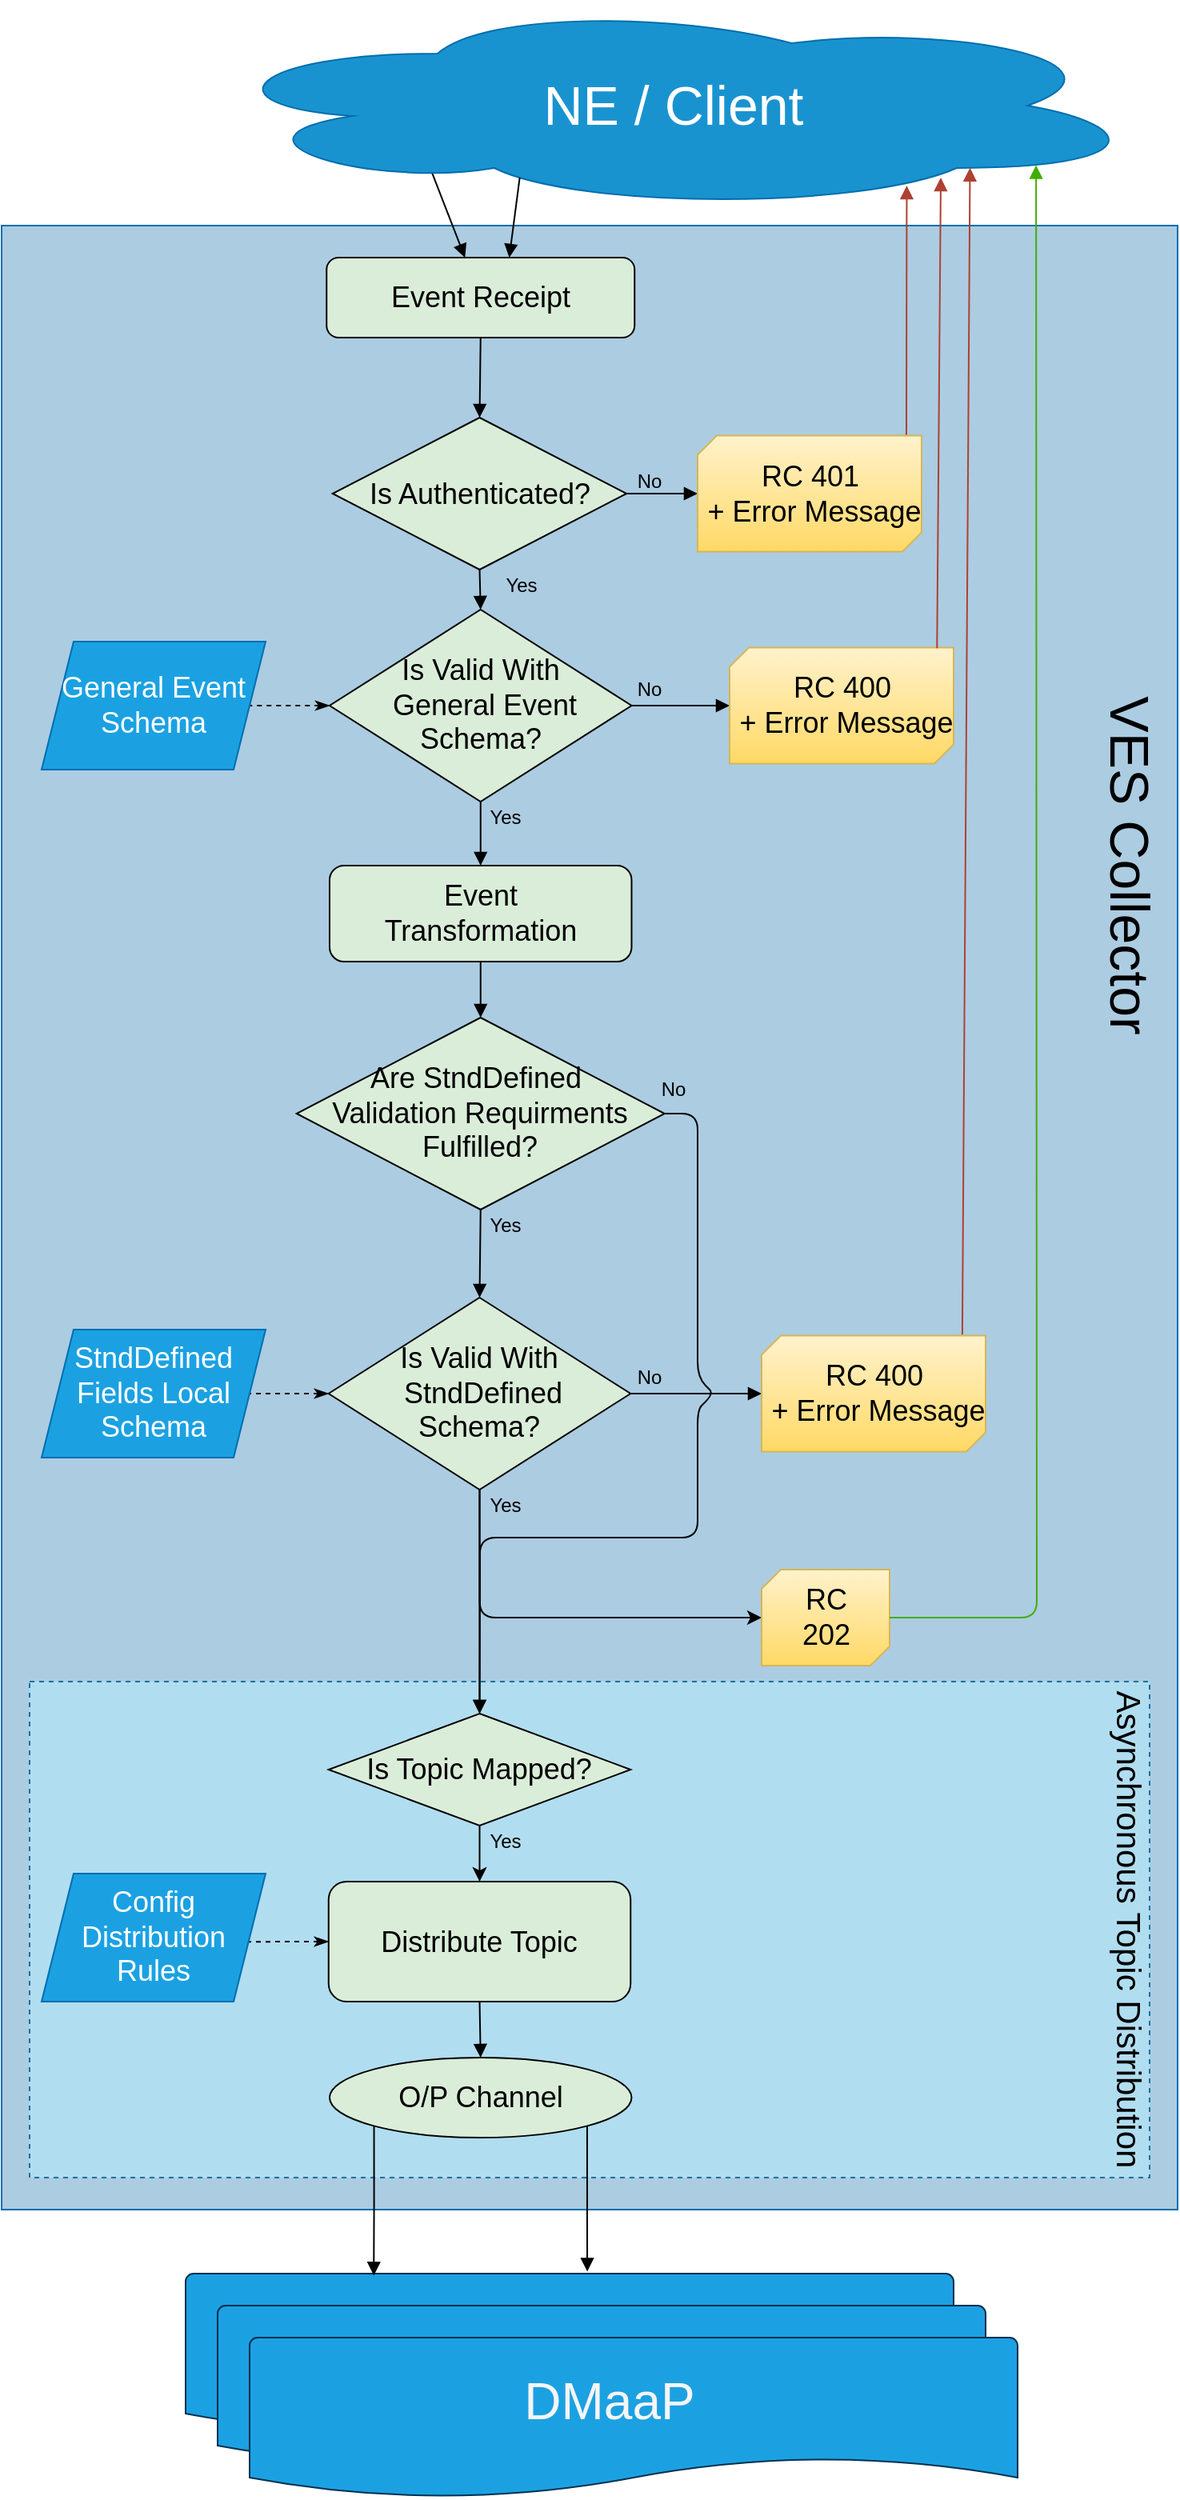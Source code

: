 <mxfile version="13.6.6" type="device"><diagram id="vMUO8L_1uB_JH7kcPZuJ" name="Page-1"><mxGraphModel dx="981" dy="506" grid="1" gridSize="10" guides="1" tooltips="1" connect="1" arrows="1" fold="1" page="1" pageScale="1" pageWidth="850" pageHeight="1100" math="0" shadow="0"><root><mxCell id="0"/><mxCell id="1" parent="0"/><mxCell id="96e1CSNELmbKJ8G_J5Kl-3" value="" style="rounded=0;whiteSpace=wrap;html=1;fontFamily=Helvetica;fontSize=12;fontColor=#ffffff;align=left;strokeColor=#006EAF;fillColor=#ACCCE2;" parent="1" vertex="1"><mxGeometry x="65" y="150" width="735" height="1240" as="geometry"/></mxCell><mxCell id="96e1CSNELmbKJ8G_J5Kl-4" value="&lt;font style=&quot;font-size: 34px&quot;&gt;VES Collector&lt;/font&gt;" style="text;html=1;strokeColor=none;fillColor=none;align=center;verticalAlign=middle;whiteSpace=wrap;rounded=0;rotation=90;" parent="1" vertex="1"><mxGeometry x="660" y="530" width="220" height="40" as="geometry"/></mxCell><mxCell id="96e1CSNELmbKJ8G_J5Kl-5" value="&lt;font style=&quot;font-size: 18px;&quot;&gt;Event Receipt&lt;/font&gt;" style="rounded=1;whiteSpace=wrap;html=1;fontFamily=Helvetica;fontSize=18;fontColor=#000000;align=center;strokeColor=#000000;fillColor=#DAEDD9;" parent="1" vertex="1"><mxGeometry x="268.12" y="170" width="192.5" height="50" as="geometry"/></mxCell><mxCell id="96e1CSNELmbKJ8G_J5Kl-37" style="edgeStyle=orthogonalEdgeStyle;rounded=0;orthogonalLoop=1;jettySize=auto;html=1;exitX=0.5;exitY=1;exitDx=0;exitDy=0;entryX=0.5;entryY=0;entryDx=0;entryDy=0;endArrow=block;endFill=1;fontSize=18;" parent="1" source="96e1CSNELmbKJ8G_J5Kl-6" target="96e1CSNELmbKJ8G_J5Kl-9" edge="1"><mxGeometry relative="1" as="geometry"/></mxCell><mxCell id="96e1CSNELmbKJ8G_J5Kl-43" style="edgeStyle=orthogonalEdgeStyle;rounded=0;orthogonalLoop=1;jettySize=auto;html=1;exitX=1;exitY=0.5;exitDx=0;exitDy=0;entryX=0;entryY=0.5;entryDx=0;entryDy=0;entryPerimeter=0;endArrow=block;endFill=1;fontSize=18;" parent="1" source="96e1CSNELmbKJ8G_J5Kl-6" edge="1"><mxGeometry relative="1" as="geometry"><mxPoint x="500" y="317.5" as="targetPoint"/></mxGeometry></mxCell><mxCell id="96e1CSNELmbKJ8G_J5Kl-6" value="&lt;font style=&quot;font-size: 18px&quot;&gt;Is Authenticated?&lt;/font&gt;" style="rhombus;whiteSpace=wrap;html=1;fillColor=#DAEDD9;fontSize=18;" parent="1" vertex="1"><mxGeometry x="271.88" y="270" width="183.75" height="95" as="geometry"/></mxCell><mxCell id="96e1CSNELmbKJ8G_J5Kl-38" style="edgeStyle=orthogonalEdgeStyle;rounded=0;orthogonalLoop=1;jettySize=auto;html=1;exitX=0.5;exitY=1;exitDx=0;exitDy=0;entryX=0.5;entryY=0;entryDx=0;entryDy=0;endArrow=block;endFill=1;fontSize=18;" parent="1" source="96e1CSNELmbKJ8G_J5Kl-9" target="96e1CSNELmbKJ8G_J5Kl-20" edge="1"><mxGeometry relative="1" as="geometry"/></mxCell><mxCell id="96e1CSNELmbKJ8G_J5Kl-40" style="edgeStyle=orthogonalEdgeStyle;rounded=0;orthogonalLoop=1;jettySize=auto;html=1;exitX=0;exitY=0.5;exitDx=0;exitDy=0;entryX=1;entryY=0.5;entryDx=0;entryDy=0;endArrow=none;endFill=0;fontSize=18;dashed=1;startArrow=classicThin;startFill=1;" parent="1" source="96e1CSNELmbKJ8G_J5Kl-9" target="96e1CSNELmbKJ8G_J5Kl-16" edge="1"><mxGeometry relative="1" as="geometry"/></mxCell><mxCell id="96e1CSNELmbKJ8G_J5Kl-44" style="edgeStyle=orthogonalEdgeStyle;rounded=0;orthogonalLoop=1;jettySize=auto;html=1;exitX=1;exitY=0.5;exitDx=0;exitDy=0;entryX=0;entryY=0.5;entryDx=0;entryDy=0;entryPerimeter=0;endArrow=block;endFill=1;fontSize=18;" parent="1" source="96e1CSNELmbKJ8G_J5Kl-9" edge="1"><mxGeometry relative="1" as="geometry"><mxPoint x="520" y="450" as="targetPoint"/></mxGeometry></mxCell><mxCell id="96e1CSNELmbKJ8G_J5Kl-9" value="Is Valid With&lt;br&gt;&amp;nbsp;General Event&lt;br&gt;Schema?" style="rhombus;whiteSpace=wrap;html=1;fillColor=#DAEDD9;fontSize=18;" parent="1" vertex="1"><mxGeometry x="270" y="390" width="188.74" height="120" as="geometry"/></mxCell><mxCell id="96e1CSNELmbKJ8G_J5Kl-16" value="General Event Schema" style="shape=parallelogram;perimeter=parallelogramPerimeter;whiteSpace=wrap;html=1;fixedSize=1;fillColor=#1ba1e2;fontSize=18;strokeColor=#006EAF;fontColor=#ffffff;" parent="1" vertex="1"><mxGeometry x="90" y="410" width="140" height="80" as="geometry"/></mxCell><mxCell id="96e1CSNELmbKJ8G_J5Kl-39" style="edgeStyle=orthogonalEdgeStyle;rounded=0;orthogonalLoop=1;jettySize=auto;html=1;exitX=0.5;exitY=1;exitDx=0;exitDy=0;entryX=0.5;entryY=0;entryDx=0;entryDy=0;endArrow=block;endFill=1;fontSize=18;" parent="1" source="96e1CSNELmbKJ8G_J5Kl-20" target="H4DT108jTsMPoyHfS6KQ-10" edge="1"><mxGeometry relative="1" as="geometry"/></mxCell><mxCell id="96e1CSNELmbKJ8G_J5Kl-20" value="Event&lt;br&gt;Transformation" style="rounded=1;whiteSpace=wrap;html=1;fontFamily=Helvetica;fontSize=18;fontColor=#000000;align=center;strokeColor=#000000;fillColor=#DAEDD9;" parent="1" vertex="1"><mxGeometry x="270" y="550" width="188.74" height="60" as="geometry"/></mxCell><mxCell id="96e1CSNELmbKJ8G_J5Kl-42" style="edgeStyle=orthogonalEdgeStyle;rounded=0;orthogonalLoop=1;jettySize=auto;html=1;exitX=0;exitY=0.5;exitDx=0;exitDy=0;entryX=1;entryY=0.5;entryDx=0;entryDy=0;endArrow=none;endFill=0;fontSize=18;dashed=1;startArrow=classicThin;startFill=1;" parent="1" source="96e1CSNELmbKJ8G_J5Kl-22" target="96e1CSNELmbKJ8G_J5Kl-24" edge="1"><mxGeometry relative="1" as="geometry"/></mxCell><mxCell id="96e1CSNELmbKJ8G_J5Kl-46" style="edgeStyle=orthogonalEdgeStyle;rounded=0;orthogonalLoop=1;jettySize=auto;html=1;exitX=1;exitY=0.5;exitDx=0;exitDy=0;entryX=0;entryY=0.5;entryDx=0;entryDy=0;entryPerimeter=0;endArrow=block;endFill=1;fontSize=18;" parent="1" source="96e1CSNELmbKJ8G_J5Kl-22" edge="1"><mxGeometry relative="1" as="geometry"><mxPoint x="540" y="880" as="targetPoint"/></mxGeometry></mxCell><mxCell id="Hem029nruw4OFJo3yozP-3" style="edgeStyle=orthogonalEdgeStyle;rounded=1;orthogonalLoop=1;jettySize=auto;html=1;exitX=0.5;exitY=1;exitDx=0;exitDy=0;entryX=0;entryY=0.5;entryDx=0;entryDy=0;entryPerimeter=0;" parent="1" source="96e1CSNELmbKJ8G_J5Kl-22" target="96e1CSNELmbKJ8G_J5Kl-30" edge="1"><mxGeometry relative="1" as="geometry"><Array as="points"><mxPoint x="364" y="1020"/></Array></mxGeometry></mxCell><mxCell id="96e1CSNELmbKJ8G_J5Kl-22" value="Is Valid With&lt;br&gt;&amp;nbsp;StndDefined &lt;br&gt;Schema?" style="rhombus;whiteSpace=wrap;html=1;fillColor=#DAEDD9;fontSize=18;" parent="1" vertex="1"><mxGeometry x="269.38" y="820" width="188.74" height="120" as="geometry"/></mxCell><mxCell id="96e1CSNELmbKJ8G_J5Kl-24" value="StndDefined&lt;br&gt;Fields Local&lt;br&gt;Schema" style="shape=parallelogram;perimeter=parallelogramPerimeter;whiteSpace=wrap;html=1;fixedSize=1;fillColor=#1ba1e2;fontSize=18;strokeColor=#006EAF;fontColor=#ffffff;" parent="1" vertex="1"><mxGeometry x="90" y="840" width="140" height="80" as="geometry"/></mxCell><mxCell id="96e1CSNELmbKJ8G_J5Kl-25" value="" style="rounded=0;whiteSpace=wrap;html=1;dashed=1;fontFamily=Helvetica;fontSize=18;fontColor=#000000;align=center;strokeColor=#10739e;fillColor=#b1ddf0;" parent="1" vertex="1"><mxGeometry x="82.5" y="1060" width="700" height="310" as="geometry"/></mxCell><mxCell id="96e1CSNELmbKJ8G_J5Kl-26" value="&lt;font style=&quot;font-size: 21px&quot;&gt;Asynchronous Topic Distribution&lt;/font&gt;" style="text;html=1;strokeColor=none;fillColor=none;align=center;verticalAlign=middle;whiteSpace=wrap;rounded=0;dashed=1;fontSize=18;rotation=90;" parent="1" vertex="1"><mxGeometry x="610" y="1205" width="320" height="20" as="geometry"/></mxCell><mxCell id="Hem029nruw4OFJo3yozP-4" style="edgeStyle=orthogonalEdgeStyle;rounded=1;orthogonalLoop=1;jettySize=auto;html=1;exitX=0.5;exitY=1;exitDx=0;exitDy=0;entryX=0.5;entryY=0;entryDx=0;entryDy=0;" parent="1" source="96e1CSNELmbKJ8G_J5Kl-27" target="96e1CSNELmbKJ8G_J5Kl-33" edge="1"><mxGeometry relative="1" as="geometry"/></mxCell><mxCell id="96e1CSNELmbKJ8G_J5Kl-27" value="Is Topic Mapped?" style="rhombus;whiteSpace=wrap;html=1;fontFamily=Helvetica;fontSize=18;fontColor=#000000;align=center;strokeColor=#000000;fillColor=#DAEDD9;" parent="1" vertex="1"><mxGeometry x="269.38" y="1080" width="188.74" height="70" as="geometry"/></mxCell><mxCell id="96e1CSNELmbKJ8G_J5Kl-30" value="&lt;font style=&quot;font-size: 18px&quot;&gt;RC&lt;br style=&quot;font-size: 18px&quot;&gt;202&lt;br&gt;&lt;/font&gt;" style="verticalLabelPosition=middle;verticalAlign=middle;html=1;shape=mxgraph.basic.diag_snip_rect;dx=6;fillColor=#fff2cc;labelPosition=center;align=center;strokeColor=#d6b656;gradientColor=#ffd966;fontSize=18;" parent="1" vertex="1"><mxGeometry x="540" y="990" width="80" height="60" as="geometry"/></mxCell><mxCell id="96e1CSNELmbKJ8G_J5Kl-63" style="edgeStyle=orthogonalEdgeStyle;rounded=0;orthogonalLoop=1;jettySize=auto;html=1;exitX=0;exitY=0.5;exitDx=0;exitDy=0;entryX=0.919;entryY=0.533;entryDx=0;entryDy=0;entryPerimeter=0;endArrow=none;endFill=0;fontSize=18;dashed=1;startArrow=classicThin;startFill=1;" parent="1" source="96e1CSNELmbKJ8G_J5Kl-33" target="96e1CSNELmbKJ8G_J5Kl-62" edge="1"><mxGeometry relative="1" as="geometry"/></mxCell><mxCell id="96e1CSNELmbKJ8G_J5Kl-72" style="edgeStyle=orthogonalEdgeStyle;rounded=0;orthogonalLoop=1;jettySize=auto;html=1;exitX=0.5;exitY=1;exitDx=0;exitDy=0;entryX=0.5;entryY=0;entryDx=0;entryDy=0;endArrow=block;endFill=1;fontSize=18;fontColor=#F5F5F5;" parent="1" source="96e1CSNELmbKJ8G_J5Kl-33" target="96e1CSNELmbKJ8G_J5Kl-71" edge="1"><mxGeometry relative="1" as="geometry"/></mxCell><mxCell id="96e1CSNELmbKJ8G_J5Kl-33" value="Distribute Topic&lt;br&gt;" style="rounded=1;whiteSpace=wrap;html=1;fontFamily=Helvetica;fontSize=18;fontColor=#000000;align=center;strokeColor=#000000;fillColor=#DAEDD9;" parent="1" vertex="1"><mxGeometry x="269.38" y="1185" width="188.74" height="75" as="geometry"/></mxCell><mxCell id="96e1CSNELmbKJ8G_J5Kl-35" value="" style="endArrow=block;html=1;fontSize=18;endFill=1;exitX=0.244;exitY=0.822;exitDx=0;exitDy=0;exitPerimeter=0;" parent="1" source="96e1CSNELmbKJ8G_J5Kl-1" target="96e1CSNELmbKJ8G_J5Kl-5" edge="1"><mxGeometry width="50" height="50" relative="1" as="geometry"><mxPoint x="380" y="480" as="sourcePoint"/><mxPoint x="100" y="80" as="targetPoint"/></mxGeometry></mxCell><mxCell id="96e1CSNELmbKJ8G_J5Kl-36" value="" style="endArrow=block;html=1;fontSize=18;endFill=1;exitX=0.5;exitY=1;exitDx=0;exitDy=0;entryX=0.5;entryY=0;entryDx=0;entryDy=0;" parent="1" source="96e1CSNELmbKJ8G_J5Kl-5" target="96e1CSNELmbKJ8G_J5Kl-6" edge="1"><mxGeometry width="50" height="50" relative="1" as="geometry"><mxPoint x="370.51" y="125.82" as="sourcePoint"/><mxPoint x="374.37" y="180" as="targetPoint"/></mxGeometry></mxCell><mxCell id="96e1CSNELmbKJ8G_J5Kl-47" style="edgeStyle=orthogonalEdgeStyle;rounded=0;orthogonalLoop=1;jettySize=auto;html=1;exitX=0.5;exitY=1;exitDx=0;exitDy=0;entryX=0.5;entryY=0;entryDx=0;entryDy=0;endArrow=block;endFill=1;fontSize=18;" parent="1" source="96e1CSNELmbKJ8G_J5Kl-22" target="96e1CSNELmbKJ8G_J5Kl-27" edge="1"><mxGeometry relative="1" as="geometry"/></mxCell><mxCell id="96e1CSNELmbKJ8G_J5Kl-1" value="&lt;font style=&quot;font-size: 34px&quot;&gt;NE / Client&lt;/font&gt;" style="ellipse;shape=cloud;whiteSpace=wrap;html=1;strokeColor=#006EAF;fontColor=#ffffff;fillColor=#1993CF;" parent="1" vertex="1"><mxGeometry x="190" y="10" width="590" height="130" as="geometry"/></mxCell><mxCell id="96e1CSNELmbKJ8G_J5Kl-54" value="" style="endArrow=block;html=1;fontSize=18;endFill=1;exitX=0.337;exitY=0.846;exitDx=0;exitDy=0;exitPerimeter=0;entryX=0.593;entryY=0;entryDx=0;entryDy=0;entryPerimeter=0;" parent="1" source="96e1CSNELmbKJ8G_J5Kl-1" target="96e1CSNELmbKJ8G_J5Kl-5" edge="1"><mxGeometry width="50" height="50" relative="1" as="geometry"><mxPoint x="343.96" y="126.86" as="sourcePoint"/><mxPoint x="363.427" y="180.195" as="targetPoint"/></mxGeometry></mxCell><mxCell id="96e1CSNELmbKJ8G_J5Kl-56" value="" style="endArrow=block;html=1;fontSize=18;endFill=1;fillColor=#fad9d5;strokeColor=#ae4132;entryX=0.747;entryY=0.885;entryDx=0;entryDy=0;entryPerimeter=0;exitX=0.932;exitY=0.004;exitDx=0;exitDy=0;exitPerimeter=0;" parent="1" source="cLg6ceYGLbupnygdDXTe-1" target="96e1CSNELmbKJ8G_J5Kl-1" edge="1"><mxGeometry width="50" height="50" relative="1" as="geometry"><mxPoint x="614" y="282" as="sourcePoint"/><mxPoint x="610" y="210" as="targetPoint"/></mxGeometry></mxCell><mxCell id="96e1CSNELmbKJ8G_J5Kl-59" value="" style="endArrow=block;html=1;fontSize=18;entryX=0.814;entryY=0.799;entryDx=0;entryDy=0;entryPerimeter=0;endFill=1;fillColor=#fad9d5;strokeColor=#ae4132;exitX=0.896;exitY=-0.008;exitDx=0;exitDy=0;exitPerimeter=0;" parent="1" source="cLg6ceYGLbupnygdDXTe-3" target="96e1CSNELmbKJ8G_J5Kl-1" edge="1"><mxGeometry width="50" height="50" relative="1" as="geometry"><mxPoint x="612" y="699" as="sourcePoint"/><mxPoint x="630.0" y="277.78" as="targetPoint"/></mxGeometry></mxCell><mxCell id="96e1CSNELmbKJ8G_J5Kl-61" value="" style="endArrow=block;html=1;fontSize=18;exitX=1;exitY=0.5;exitDx=0;exitDy=0;exitPerimeter=0;entryX=0.884;entryY=0.787;entryDx=0;entryDy=0;entryPerimeter=0;endFill=1;fillColor=#60a917;strokeColor=#42AD00;" parent="1" source="96e1CSNELmbKJ8G_J5Kl-30" target="96e1CSNELmbKJ8G_J5Kl-1" edge="1"><mxGeometry width="50" height="50" relative="1" as="geometry"><mxPoint x="740" y="1020" as="sourcePoint"/><mxPoint x="790" y="970" as="targetPoint"/><Array as="points"><mxPoint x="712" y="1020"/></Array></mxGeometry></mxCell><mxCell id="96e1CSNELmbKJ8G_J5Kl-62" value="Config&lt;br&gt;Distribution Rules" style="shape=parallelogram;perimeter=parallelogramPerimeter;whiteSpace=wrap;html=1;fixedSize=1;fillColor=#1ba1e2;fontSize=18;strokeColor=#006EAF;fontColor=#ffffff;" parent="1" vertex="1"><mxGeometry x="90" y="1180" width="140" height="80" as="geometry"/></mxCell><mxCell id="96e1CSNELmbKJ8G_J5Kl-65" value="" style="strokeWidth=1;html=1;shape=mxgraph.flowchart.document2;whiteSpace=wrap;size=0.25;fillColor=#1ba1e2;fontSize=18;fontColor=#ffffff;strokeColor=#00314F;" parent="1" vertex="1"><mxGeometry x="180" y="1430" width="480" height="100" as="geometry"/></mxCell><mxCell id="96e1CSNELmbKJ8G_J5Kl-67" value="" style="strokeWidth=1;html=1;shape=mxgraph.flowchart.document2;whiteSpace=wrap;size=0.25;fillColor=#1ba1e2;fontSize=18;fontColor=#ffffff;strokeColor=#00314F;" parent="1" vertex="1"><mxGeometry x="200" y="1450" width="480" height="100" as="geometry"/></mxCell><mxCell id="96e1CSNELmbKJ8G_J5Kl-68" value="" style="strokeWidth=1;html=1;shape=mxgraph.flowchart.document2;whiteSpace=wrap;size=0.25;fillColor=#1ba1e2;fontSize=18;fontColor=#ffffff;strokeColor=#00314F;" parent="1" vertex="1"><mxGeometry x="220" y="1470" width="480" height="100" as="geometry"/></mxCell><mxCell id="96e1CSNELmbKJ8G_J5Kl-69" value="&lt;font style=&quot;font-size: 32px&quot;&gt;DMaaP&lt;/font&gt;" style="text;html=1;align=center;verticalAlign=middle;whiteSpace=wrap;rounded=0;fontSize=18;fontColor=#F5F5F5;" parent="1" vertex="1"><mxGeometry x="425" y="1500" width="40" height="20" as="geometry"/></mxCell><mxCell id="96e1CSNELmbKJ8G_J5Kl-73" style="edgeStyle=orthogonalEdgeStyle;rounded=0;orthogonalLoop=1;jettySize=auto;html=1;exitX=0;exitY=1;exitDx=0;exitDy=0;entryX=0.245;entryY=0.012;entryDx=0;entryDy=0;entryPerimeter=0;endArrow=block;endFill=1;fontSize=18;fontColor=#F5F5F5;" parent="1" source="96e1CSNELmbKJ8G_J5Kl-71" target="96e1CSNELmbKJ8G_J5Kl-65" edge="1"><mxGeometry relative="1" as="geometry"/></mxCell><mxCell id="96e1CSNELmbKJ8G_J5Kl-75" style="edgeStyle=orthogonalEdgeStyle;rounded=0;orthogonalLoop=1;jettySize=auto;html=1;exitX=1;exitY=1;exitDx=0;exitDy=0;entryX=0.523;entryY=-0.013;entryDx=0;entryDy=0;entryPerimeter=0;endArrow=block;endFill=1;fontSize=18;fontColor=#F5F5F5;" parent="1" source="96e1CSNELmbKJ8G_J5Kl-71" target="96e1CSNELmbKJ8G_J5Kl-65" edge="1"><mxGeometry relative="1" as="geometry"><Array as="points"><mxPoint x="431" y="1405"/><mxPoint x="431" y="1405"/></Array></mxGeometry></mxCell><mxCell id="96e1CSNELmbKJ8G_J5Kl-71" value="O/P Channel" style="ellipse;whiteSpace=wrap;html=1;fontFamily=Helvetica;fontSize=18;fontColor=#000000;align=center;strokeColor=#000000;fillColor=#DAEDD9;" parent="1" vertex="1"><mxGeometry x="270" y="1295" width="188.74" height="50" as="geometry"/></mxCell><mxCell id="cLg6ceYGLbupnygdDXTe-1" value="&lt;font style=&quot;font-size: 18px&quot;&gt;RC 401&lt;br&gt;&amp;nbsp;+ Error Message&lt;br&gt;&lt;/font&gt;" style="verticalLabelPosition=middle;verticalAlign=middle;html=1;shape=mxgraph.basic.diag_snip_rect;dx=6;fillColor=#fff2cc;labelPosition=center;align=center;strokeColor=#d6b656;gradientColor=#ffd966;fontSize=18;" parent="1" vertex="1"><mxGeometry x="500" y="281.25" width="140" height="72.5" as="geometry"/></mxCell><mxCell id="cLg6ceYGLbupnygdDXTe-2" value="&lt;font style=&quot;font-size: 18px&quot;&gt;RC 400&lt;br&gt;&amp;nbsp;+ Error Message&lt;br&gt;&lt;/font&gt;" style="verticalLabelPosition=middle;verticalAlign=middle;html=1;shape=mxgraph.basic.diag_snip_rect;dx=6;fillColor=#fff2cc;labelPosition=center;align=center;strokeColor=#d6b656;gradientColor=#ffd966;fontSize=18;" parent="1" vertex="1"><mxGeometry x="520" y="413.75" width="140" height="72.5" as="geometry"/></mxCell><mxCell id="cLg6ceYGLbupnygdDXTe-3" value="&lt;font style=&quot;font-size: 18px&quot;&gt;RC 400&lt;br&gt;&amp;nbsp;+ Error Message&lt;br&gt;&lt;/font&gt;" style="verticalLabelPosition=middle;verticalAlign=middle;html=1;shape=mxgraph.basic.diag_snip_rect;dx=6;fillColor=#fff2cc;labelPosition=center;align=center;strokeColor=#d6b656;gradientColor=#ffd966;fontSize=18;" parent="1" vertex="1"><mxGeometry x="540" y="843.75" width="140" height="72.5" as="geometry"/></mxCell><mxCell id="cLg6ceYGLbupnygdDXTe-4" value="" style="endArrow=block;html=1;fontSize=18;endFill=1;fillColor=#fad9d5;strokeColor=#ae4132;exitX=0.926;exitY=0.005;exitDx=0;exitDy=0;exitPerimeter=0;" parent="1" source="cLg6ceYGLbupnygdDXTe-2" edge="1"><mxGeometry width="50" height="50" relative="1" as="geometry"><mxPoint x="650.0" y="269.995" as="sourcePoint"/><mxPoint x="652" y="120" as="targetPoint"/></mxGeometry></mxCell><mxCell id="cLg6ceYGLbupnygdDXTe-5" value="No" style="text;html=1;strokeColor=none;fillColor=none;align=center;verticalAlign=middle;whiteSpace=wrap;rounded=0;" parent="1" vertex="1"><mxGeometry x="450" y="300" width="40" height="20" as="geometry"/></mxCell><mxCell id="cLg6ceYGLbupnygdDXTe-6" value="No" style="text;html=1;strokeColor=none;fillColor=none;align=center;verticalAlign=middle;whiteSpace=wrap;rounded=0;" parent="1" vertex="1"><mxGeometry x="450" y="430" width="40" height="20" as="geometry"/></mxCell><mxCell id="cLg6ceYGLbupnygdDXTe-8" value="No" style="text;html=1;strokeColor=none;fillColor=none;align=center;verticalAlign=middle;whiteSpace=wrap;rounded=0;" parent="1" vertex="1"><mxGeometry x="450" y="860" width="40" height="20" as="geometry"/></mxCell><mxCell id="H4DT108jTsMPoyHfS6KQ-8" value="Yes" style="text;html=1;strokeColor=none;fillColor=none;align=center;verticalAlign=middle;whiteSpace=wrap;rounded=0;" parent="1" vertex="1"><mxGeometry x="370" y="365" width="40" height="20" as="geometry"/></mxCell><mxCell id="H4DT108jTsMPoyHfS6KQ-10" value="&lt;font style=&quot;font-size: 18px&quot;&gt;Are StndDefined&amp;nbsp;&lt;br&gt;Validation Requirments&lt;br&gt;Fulfilled?&lt;br&gt;&lt;/font&gt;" style="rhombus;whiteSpace=wrap;html=1;fillColor=#DAEDD9;fontSize=18;" parent="1" vertex="1"><mxGeometry x="249.37" y="645" width="230" height="120" as="geometry"/></mxCell><mxCell id="H4DT108jTsMPoyHfS6KQ-12" value="Yes" style="text;html=1;strokeColor=none;fillColor=none;align=center;verticalAlign=middle;whiteSpace=wrap;rounded=0;" parent="1" vertex="1"><mxGeometry x="360" y="510" width="40" height="20" as="geometry"/></mxCell><mxCell id="H4DT108jTsMPoyHfS6KQ-14" value="" style="endArrow=block;html=1;exitX=0.5;exitY=1;exitDx=0;exitDy=0;entryX=0.5;entryY=0;entryDx=0;entryDy=0;endFill=1;" parent="1" source="H4DT108jTsMPoyHfS6KQ-10" target="96e1CSNELmbKJ8G_J5Kl-22" edge="1"><mxGeometry width="50" height="50" relative="1" as="geometry"><mxPoint x="390" y="830" as="sourcePoint"/><mxPoint x="440" y="780" as="targetPoint"/></mxGeometry></mxCell><mxCell id="H4DT108jTsMPoyHfS6KQ-15" value="Yes" style="text;html=1;strokeColor=none;fillColor=none;align=center;verticalAlign=middle;whiteSpace=wrap;rounded=0;" parent="1" vertex="1"><mxGeometry x="360" y="765" width="40" height="20" as="geometry"/></mxCell><mxCell id="H4DT108jTsMPoyHfS6KQ-16" value="" style="endArrow=block;html=1;exitX=1;exitY=0.5;exitDx=0;exitDy=0;endFill=1;entryX=0.5;entryY=0;entryDx=0;entryDy=0;" parent="1" source="H4DT108jTsMPoyHfS6KQ-10" edge="1" target="96e1CSNELmbKJ8G_J5Kl-27"><mxGeometry width="50" height="50" relative="1" as="geometry"><mxPoint x="374.37" y="775" as="sourcePoint"/><mxPoint x="364" y="970" as="targetPoint"/><Array as="points"><mxPoint x="500" y="705"/><mxPoint x="500" y="870"/><mxPoint x="510" y="880"/><mxPoint x="500" y="890"/><mxPoint x="500" y="970"/><mxPoint x="364" y="970"/></Array></mxGeometry></mxCell><mxCell id="H4DT108jTsMPoyHfS6KQ-17" value="Yes" style="text;html=1;strokeColor=none;fillColor=none;align=center;verticalAlign=middle;whiteSpace=wrap;rounded=0;" parent="1" vertex="1"><mxGeometry x="360" y="940" width="40" height="20" as="geometry"/></mxCell><mxCell id="Hem029nruw4OFJo3yozP-1" value="No" style="text;html=1;strokeColor=none;fillColor=none;align=center;verticalAlign=middle;whiteSpace=wrap;rounded=0;" parent="1" vertex="1"><mxGeometry x="465" y="680" width="40" height="20" as="geometry"/></mxCell><mxCell id="Hem029nruw4OFJo3yozP-6" value="Yes" style="text;html=1;strokeColor=none;fillColor=none;align=center;verticalAlign=middle;whiteSpace=wrap;rounded=0;" parent="1" vertex="1"><mxGeometry x="360" y="1150" width="40" height="20" as="geometry"/></mxCell></root></mxGraphModel></diagram></mxfile>